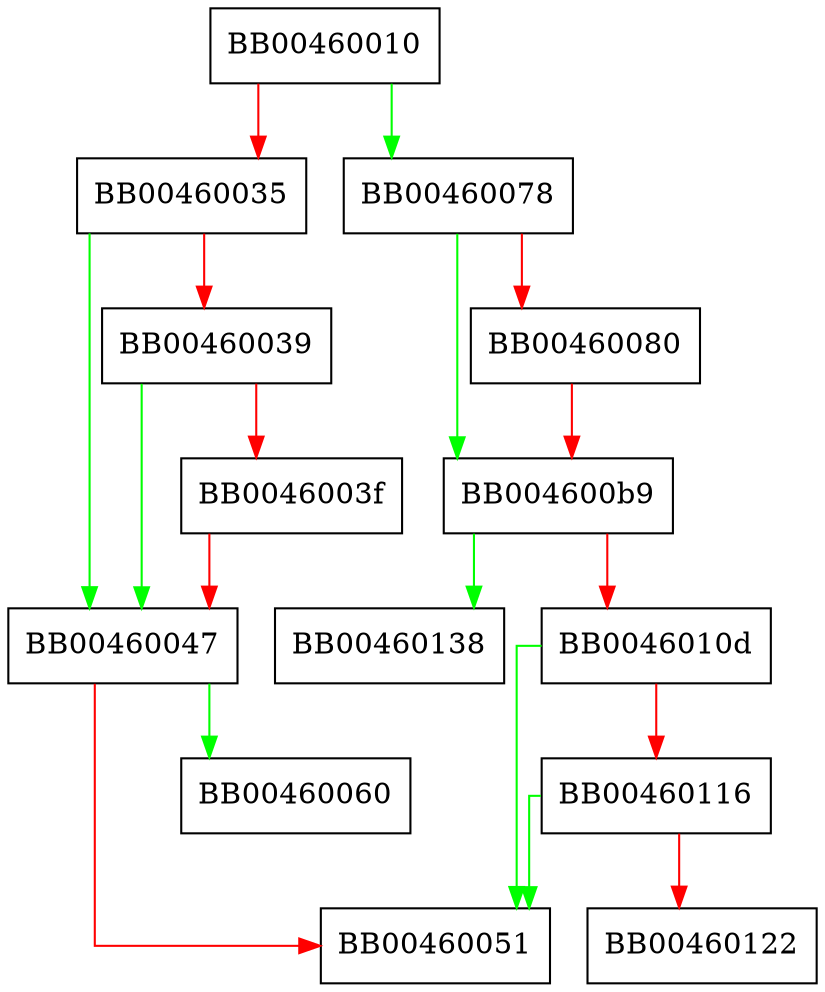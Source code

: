 digraph cb {
  node [shape="box"];
  graph [splines=ortho];
  BB00460010 -> BB00460078 [color="green"];
  BB00460010 -> BB00460035 [color="red"];
  BB00460035 -> BB00460047 [color="green"];
  BB00460035 -> BB00460039 [color="red"];
  BB00460039 -> BB00460047 [color="green"];
  BB00460039 -> BB0046003f [color="red"];
  BB0046003f -> BB00460047 [color="red"];
  BB00460047 -> BB00460060 [color="green"];
  BB00460047 -> BB00460051 [color="red"];
  BB00460078 -> BB004600b9 [color="green"];
  BB00460078 -> BB00460080 [color="red"];
  BB00460080 -> BB004600b9 [color="red"];
  BB004600b9 -> BB00460138 [color="green"];
  BB004600b9 -> BB0046010d [color="red"];
  BB0046010d -> BB00460051 [color="green"];
  BB0046010d -> BB00460116 [color="red"];
  BB00460116 -> BB00460051 [color="green"];
  BB00460116 -> BB00460122 [color="red"];
}